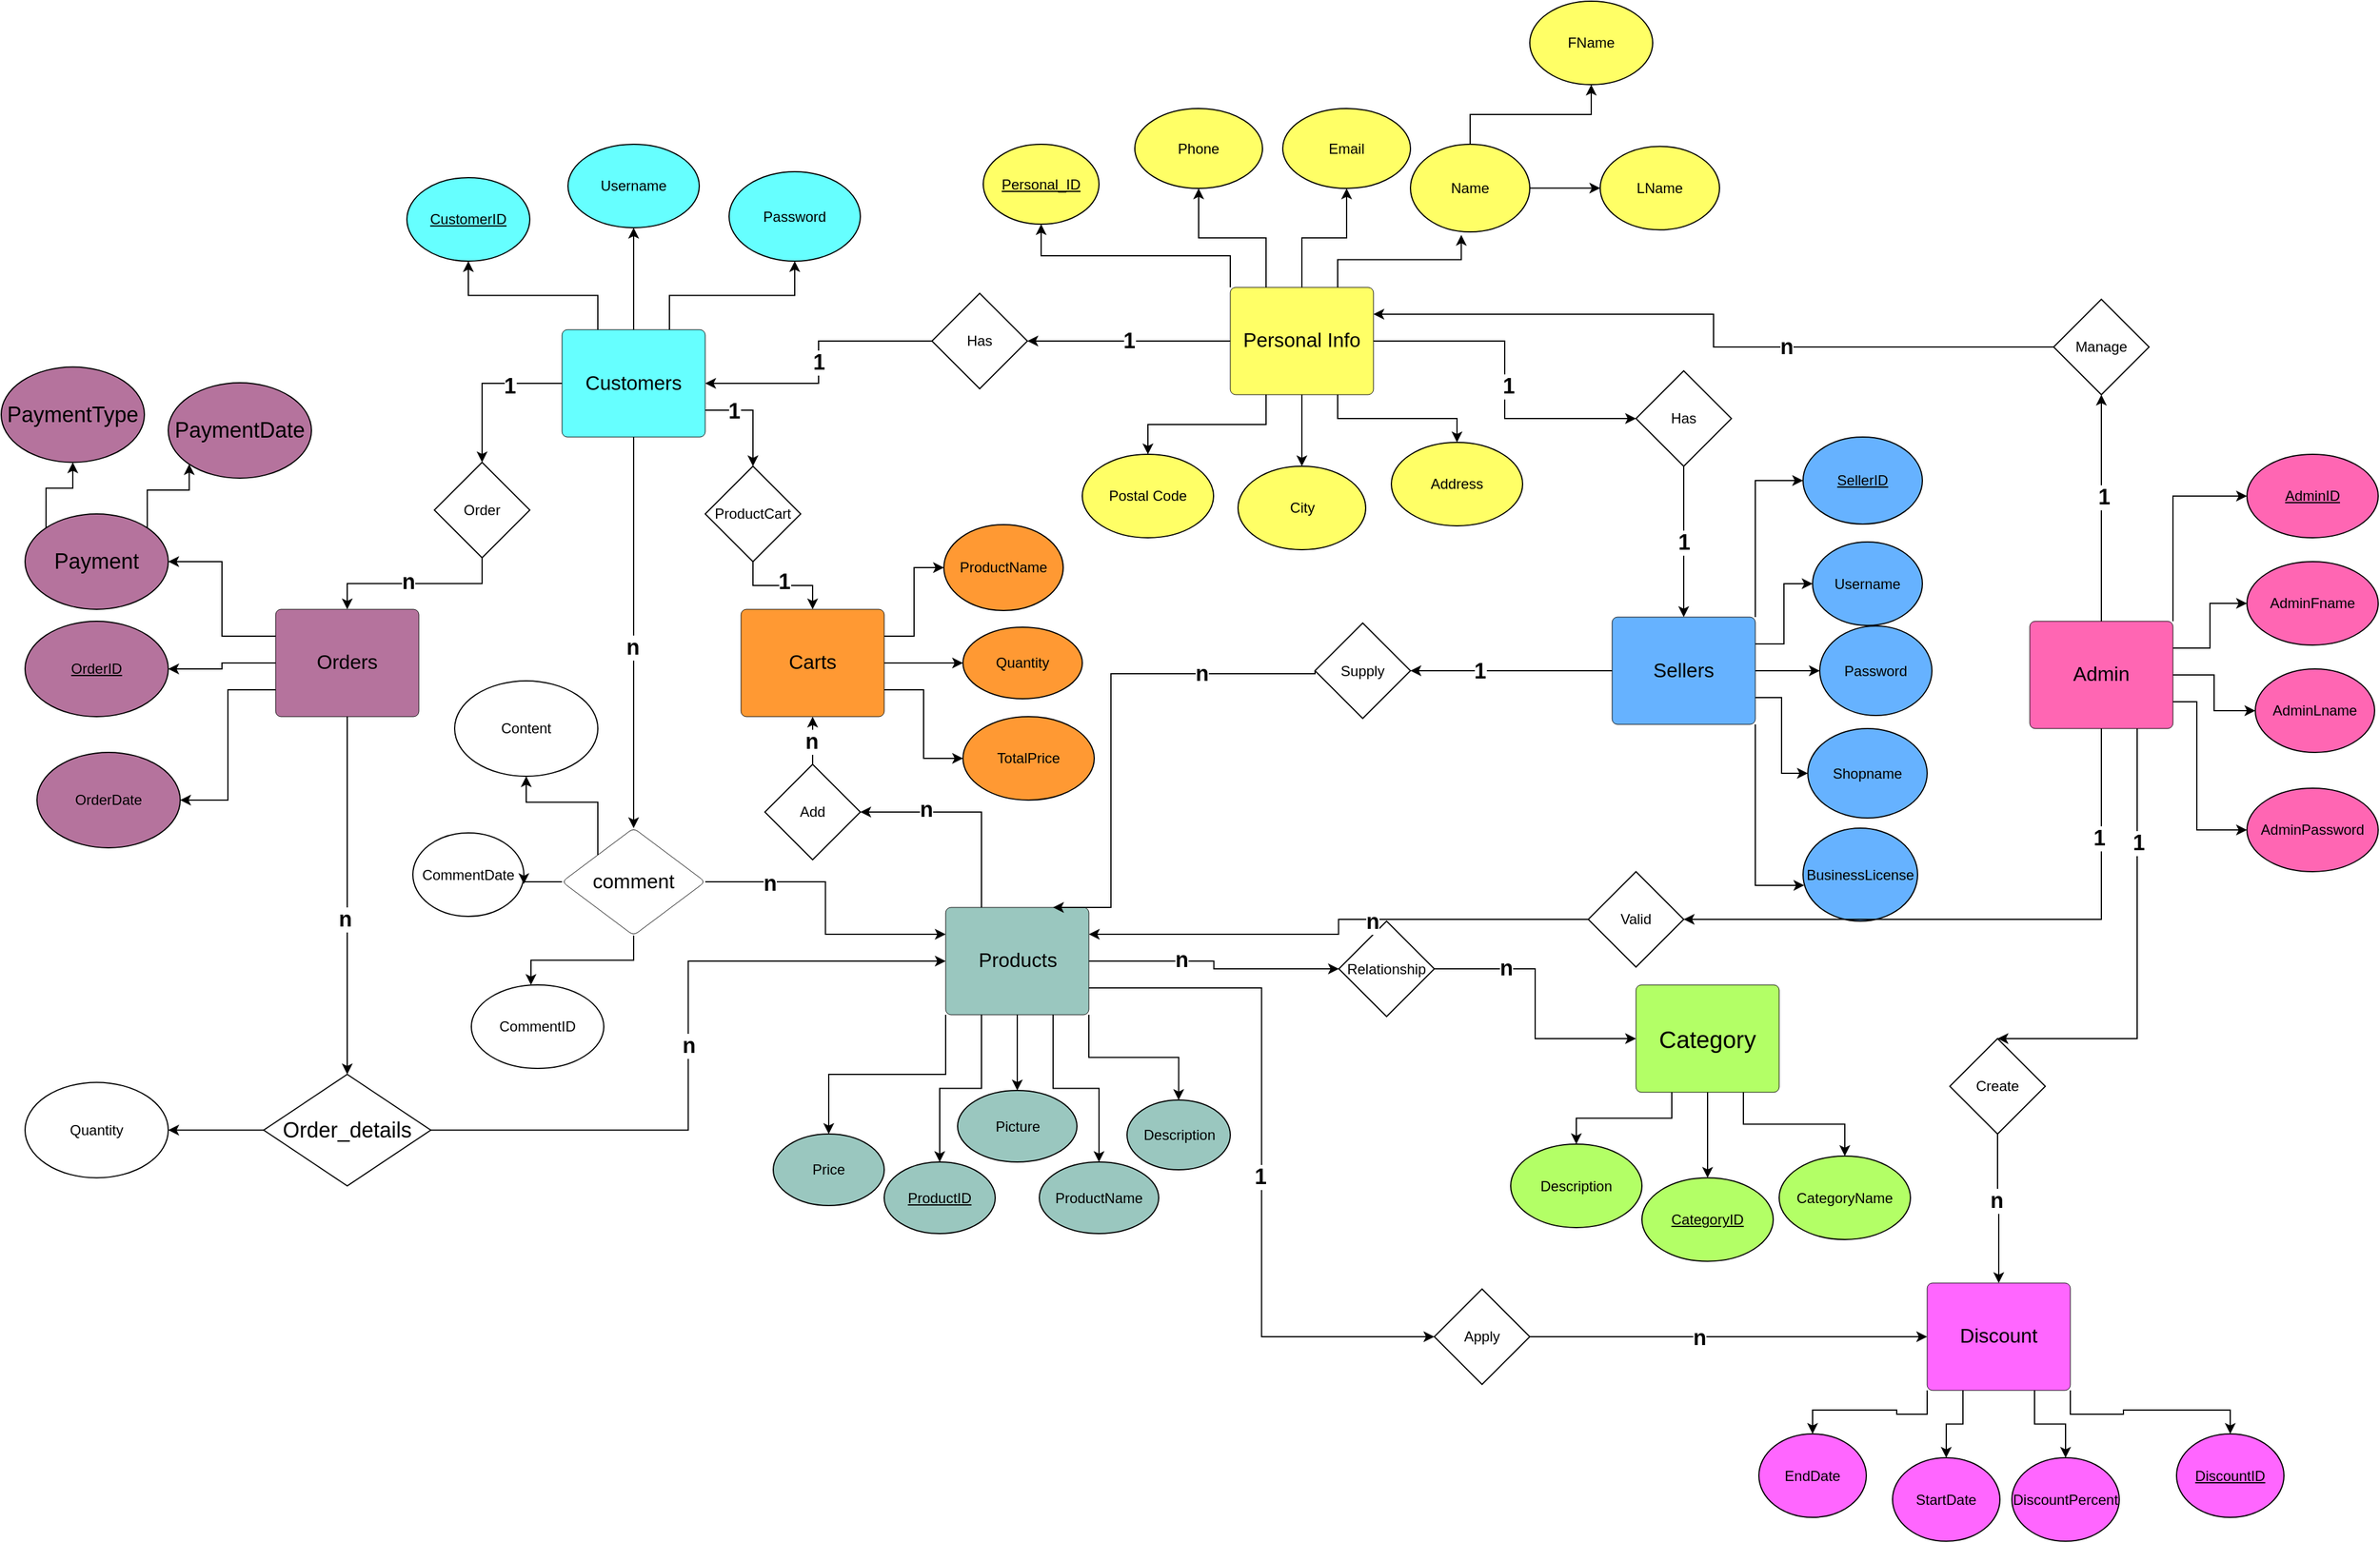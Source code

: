 <mxfile version="24.6.1" type="github">
  <diagram id="R2lEEEUBdFMjLlhIrx00" name="Page-1">
    <mxGraphModel dx="2167" dy="2057" grid="1" gridSize="10" guides="1" tooltips="1" connect="1" arrows="1" fold="1" page="1" pageScale="1" pageWidth="850" pageHeight="1100" math="0" shadow="0" extFonts="Permanent Marker^https://fonts.googleapis.com/css?family=Permanent+Marker">
      <root>
        <mxCell id="0" />
        <mxCell id="1" parent="0" />
        <mxCell id="koypFPOMvJZ9m-VjRx7N-19" style="edgeStyle=orthogonalEdgeStyle;rounded=0;orthogonalLoop=1;jettySize=auto;html=1;exitX=0.5;exitY=1;exitDx=0;exitDy=0;" parent="1" source="koypFPOMvJZ9m-VjRx7N-7" target="koypFPOMvJZ9m-VjRx7N-16" edge="1">
          <mxGeometry relative="1" as="geometry" />
        </mxCell>
        <mxCell id="koypFPOMvJZ9m-VjRx7N-20" style="edgeStyle=orthogonalEdgeStyle;rounded=0;orthogonalLoop=1;jettySize=auto;html=1;exitX=0.25;exitY=1;exitDx=0;exitDy=0;entryX=0.5;entryY=0;entryDx=0;entryDy=0;" parent="1" source="koypFPOMvJZ9m-VjRx7N-7" target="koypFPOMvJZ9m-VjRx7N-13" edge="1">
          <mxGeometry relative="1" as="geometry" />
        </mxCell>
        <mxCell id="koypFPOMvJZ9m-VjRx7N-21" style="edgeStyle=orthogonalEdgeStyle;rounded=0;orthogonalLoop=1;jettySize=auto;html=1;exitX=0.75;exitY=1;exitDx=0;exitDy=0;entryX=0.5;entryY=0;entryDx=0;entryDy=0;" parent="1" source="koypFPOMvJZ9m-VjRx7N-7" target="koypFPOMvJZ9m-VjRx7N-14" edge="1">
          <mxGeometry relative="1" as="geometry" />
        </mxCell>
        <mxCell id="koypFPOMvJZ9m-VjRx7N-22" style="edgeStyle=orthogonalEdgeStyle;rounded=0;orthogonalLoop=1;jettySize=auto;html=1;exitX=0;exitY=1;exitDx=0;exitDy=0;" parent="1" source="koypFPOMvJZ9m-VjRx7N-7" target="koypFPOMvJZ9m-VjRx7N-15" edge="1">
          <mxGeometry relative="1" as="geometry" />
        </mxCell>
        <mxCell id="koypFPOMvJZ9m-VjRx7N-23" style="edgeStyle=orthogonalEdgeStyle;rounded=0;orthogonalLoop=1;jettySize=auto;html=1;exitX=1;exitY=1;exitDx=0;exitDy=0;entryX=0.5;entryY=0;entryDx=0;entryDy=0;" parent="1" source="koypFPOMvJZ9m-VjRx7N-7" target="koypFPOMvJZ9m-VjRx7N-17" edge="1">
          <mxGeometry relative="1" as="geometry" />
        </mxCell>
        <mxCell id="eiq_rCYpfIqcew0OIlAt-13" style="edgeStyle=orthogonalEdgeStyle;rounded=0;orthogonalLoop=1;jettySize=auto;html=1;exitX=1;exitY=0.5;exitDx=0;exitDy=0;entryX=0;entryY=0.5;entryDx=0;entryDy=0;" edge="1" parent="1" source="koypFPOMvJZ9m-VjRx7N-7" target="opmeOD8zLZbFtyZewvzy-45">
          <mxGeometry relative="1" as="geometry" />
        </mxCell>
        <mxCell id="eiq_rCYpfIqcew0OIlAt-14" value="&lt;font style=&quot;font-size: 18px;&quot;&gt;&lt;b&gt;n&lt;/b&gt;&lt;/font&gt;" style="edgeLabel;html=1;align=center;verticalAlign=middle;resizable=0;points=[];" vertex="1" connectable="0" parent="eiq_rCYpfIqcew0OIlAt-13">
          <mxGeometry x="-0.286" y="1" relative="1" as="geometry">
            <mxPoint as="offset" />
          </mxGeometry>
        </mxCell>
        <mxCell id="eiq_rCYpfIqcew0OIlAt-15" style="edgeStyle=orthogonalEdgeStyle;rounded=0;orthogonalLoop=1;jettySize=auto;html=1;exitX=1;exitY=0.75;exitDx=0;exitDy=0;entryX=0;entryY=0.5;entryDx=0;entryDy=0;" edge="1" parent="1" source="koypFPOMvJZ9m-VjRx7N-7" target="eiq_rCYpfIqcew0OIlAt-11">
          <mxGeometry relative="1" as="geometry" />
        </mxCell>
        <mxCell id="eiq_rCYpfIqcew0OIlAt-18" value="&lt;font style=&quot;font-size: 18px;&quot;&gt;&lt;b&gt;1&lt;/b&gt;&lt;/font&gt;" style="edgeLabel;html=1;align=center;verticalAlign=middle;resizable=0;points=[];" vertex="1" connectable="0" parent="eiq_rCYpfIqcew0OIlAt-15">
          <mxGeometry x="0.041" y="-2" relative="1" as="geometry">
            <mxPoint as="offset" />
          </mxGeometry>
        </mxCell>
        <mxCell id="koypFPOMvJZ9m-VjRx7N-7" value="Products" style="html=1;overflow=block;blockSpacing=1;whiteSpace=wrap;fontSize=16.7;spacing=9;rounded=1;absoluteArcSize=1;arcSize=9;strokeWidth=NaN;lucidId=O1WxCh8SRQc-;fillColor=#9AC7BF;" parent="1" vertex="1">
          <mxGeometry x="-58.5" y="430" width="120" height="90" as="geometry" />
        </mxCell>
        <mxCell id="koypFPOMvJZ9m-VjRx7N-13" value="&lt;u&gt;ProductID&lt;/u&gt;" style="ellipse;whiteSpace=wrap;html=1;fillColor=#9AC7BF;" parent="1" vertex="1">
          <mxGeometry x="-110" y="643.5" width="93" height="60" as="geometry" />
        </mxCell>
        <mxCell id="koypFPOMvJZ9m-VjRx7N-14" value="ProductName" style="ellipse;whiteSpace=wrap;html=1;fillColor=#9AC7BF;" parent="1" vertex="1">
          <mxGeometry x="20" y="643.5" width="100" height="60" as="geometry" />
        </mxCell>
        <mxCell id="koypFPOMvJZ9m-VjRx7N-15" value="Price" style="ellipse;whiteSpace=wrap;html=1;fillColor=#9AC7BF;" parent="1" vertex="1">
          <mxGeometry x="-203" y="620" width="93" height="60" as="geometry" />
        </mxCell>
        <mxCell id="koypFPOMvJZ9m-VjRx7N-16" value="Picture" style="ellipse;whiteSpace=wrap;html=1;fillColor=#9AC7BF;" parent="1" vertex="1">
          <mxGeometry x="-48.5" y="583.5" width="100" height="60" as="geometry" />
        </mxCell>
        <mxCell id="koypFPOMvJZ9m-VjRx7N-17" value="Description" style="ellipse;whiteSpace=wrap;html=1;fillColor=#9AC7BF;" parent="1" vertex="1">
          <mxGeometry x="93.5" y="591.5" width="86.5" height="58.5" as="geometry" />
        </mxCell>
        <mxCell id="koypFPOMvJZ9m-VjRx7N-49" style="edgeStyle=orthogonalEdgeStyle;rounded=0;orthogonalLoop=1;jettySize=auto;html=1;exitX=0;exitY=0;exitDx=0;exitDy=0;entryX=0.5;entryY=1;entryDx=0;entryDy=0;" parent="1" source="koypFPOMvJZ9m-VjRx7N-34" target="koypFPOMvJZ9m-VjRx7N-38" edge="1">
          <mxGeometry relative="1" as="geometry" />
        </mxCell>
        <mxCell id="koypFPOMvJZ9m-VjRx7N-50" style="edgeStyle=orthogonalEdgeStyle;rounded=0;orthogonalLoop=1;jettySize=auto;html=1;exitX=0.25;exitY=0;exitDx=0;exitDy=0;entryX=0.5;entryY=1;entryDx=0;entryDy=0;" parent="1" source="koypFPOMvJZ9m-VjRx7N-34" target="koypFPOMvJZ9m-VjRx7N-39" edge="1">
          <mxGeometry relative="1" as="geometry" />
        </mxCell>
        <mxCell id="koypFPOMvJZ9m-VjRx7N-53" style="edgeStyle=orthogonalEdgeStyle;rounded=0;orthogonalLoop=1;jettySize=auto;html=1;exitX=0.25;exitY=1;exitDx=0;exitDy=0;entryX=0.5;entryY=0;entryDx=0;entryDy=0;" parent="1" source="koypFPOMvJZ9m-VjRx7N-34" target="koypFPOMvJZ9m-VjRx7N-42" edge="1">
          <mxGeometry relative="1" as="geometry" />
        </mxCell>
        <mxCell id="koypFPOMvJZ9m-VjRx7N-54" style="edgeStyle=orthogonalEdgeStyle;rounded=0;orthogonalLoop=1;jettySize=auto;html=1;exitX=0.75;exitY=1;exitDx=0;exitDy=0;" parent="1" source="koypFPOMvJZ9m-VjRx7N-34" target="koypFPOMvJZ9m-VjRx7N-41" edge="1">
          <mxGeometry relative="1" as="geometry" />
        </mxCell>
        <mxCell id="koypFPOMvJZ9m-VjRx7N-55" style="edgeStyle=orthogonalEdgeStyle;rounded=0;orthogonalLoop=1;jettySize=auto;html=1;exitX=0.5;exitY=1;exitDx=0;exitDy=0;entryX=0.5;entryY=0;entryDx=0;entryDy=0;" parent="1" source="koypFPOMvJZ9m-VjRx7N-34" target="koypFPOMvJZ9m-VjRx7N-43" edge="1">
          <mxGeometry relative="1" as="geometry" />
        </mxCell>
        <mxCell id="opmeOD8zLZbFtyZewvzy-2" style="edgeStyle=orthogonalEdgeStyle;rounded=0;orthogonalLoop=1;jettySize=auto;html=1;exitX=1;exitY=0.5;exitDx=0;exitDy=0;" parent="1" source="koypFPOMvJZ9m-VjRx7N-34" target="opmeOD8zLZbFtyZewvzy-1" edge="1">
          <mxGeometry relative="1" as="geometry" />
        </mxCell>
        <mxCell id="opmeOD8zLZbFtyZewvzy-5" value="1" style="edgeLabel;html=1;align=center;verticalAlign=middle;resizable=0;points=[];" parent="opmeOD8zLZbFtyZewvzy-2" vertex="1" connectable="0">
          <mxGeometry x="0.033" y="1" relative="1" as="geometry">
            <mxPoint as="offset" />
          </mxGeometry>
        </mxCell>
        <mxCell id="rjHiSlkUi8NLxCztOsMR-1" value="&lt;font style=&quot;font-size: 18px;&quot;&gt;&lt;b&gt;1&lt;/b&gt;&lt;/font&gt;" style="edgeLabel;html=1;align=center;verticalAlign=middle;resizable=0;points=[];" parent="opmeOD8zLZbFtyZewvzy-2" vertex="1" connectable="0">
          <mxGeometry x="0.039" y="3" relative="1" as="geometry">
            <mxPoint as="offset" />
          </mxGeometry>
        </mxCell>
        <mxCell id="opmeOD8zLZbFtyZewvzy-9" value="" style="edgeStyle=orthogonalEdgeStyle;rounded=0;orthogonalLoop=1;jettySize=auto;html=1;" parent="1" source="koypFPOMvJZ9m-VjRx7N-34" target="koypFPOMvJZ9m-VjRx7N-40" edge="1">
          <mxGeometry relative="1" as="geometry" />
        </mxCell>
        <mxCell id="koypFPOMvJZ9m-VjRx7N-34" value="Personal Info" style="html=1;overflow=block;blockSpacing=1;whiteSpace=wrap;fontSize=16.7;spacing=9;rounded=1;absoluteArcSize=1;arcSize=9;strokeWidth=NaN;lucidId=O1Wxrj9NdLNg;fillColor=#FFFF66;" parent="1" vertex="1">
          <mxGeometry x="180" y="-90" width="120" height="90" as="geometry" />
        </mxCell>
        <mxCell id="koypFPOMvJZ9m-VjRx7N-38" value="&lt;u&gt;Personal_ID&lt;/u&gt;" style="ellipse;whiteSpace=wrap;html=1;fillColor=#FFFF66;" parent="1" vertex="1">
          <mxGeometry x="-27" y="-210" width="97" height="67" as="geometry" />
        </mxCell>
        <mxCell id="koypFPOMvJZ9m-VjRx7N-39" value="Phone" style="ellipse;whiteSpace=wrap;html=1;fillColor=#FFFF66;" parent="1" vertex="1">
          <mxGeometry x="100" y="-240" width="107" height="67" as="geometry" />
        </mxCell>
        <mxCell id="koypFPOMvJZ9m-VjRx7N-40" value="Email" style="ellipse;whiteSpace=wrap;html=1;fillColor=#FFFF66;" parent="1" vertex="1">
          <mxGeometry x="224" y="-240" width="107" height="67" as="geometry" />
        </mxCell>
        <mxCell id="koypFPOMvJZ9m-VjRx7N-41" value="Address" style="ellipse;whiteSpace=wrap;html=1;fillColor=#FFFF66;" parent="1" vertex="1">
          <mxGeometry x="315" y="40" width="110" height="70" as="geometry" />
        </mxCell>
        <mxCell id="koypFPOMvJZ9m-VjRx7N-42" value="Postal Code" style="ellipse;whiteSpace=wrap;html=1;fillColor=#FFFF66;" parent="1" vertex="1">
          <mxGeometry x="56" y="50" width="110" height="70" as="geometry" />
        </mxCell>
        <mxCell id="koypFPOMvJZ9m-VjRx7N-43" value="City" style="ellipse;whiteSpace=wrap;html=1;fillColor=#FFFF66;" parent="1" vertex="1">
          <mxGeometry x="186.5" y="60" width="107" height="70" as="geometry" />
        </mxCell>
        <mxCell id="koypFPOMvJZ9m-VjRx7N-47" style="edgeStyle=orthogonalEdgeStyle;rounded=0;orthogonalLoop=1;jettySize=auto;html=1;exitX=0.5;exitY=0;exitDx=0;exitDy=0;entryX=0.5;entryY=1;entryDx=0;entryDy=0;" parent="1" source="koypFPOMvJZ9m-VjRx7N-44" target="koypFPOMvJZ9m-VjRx7N-46" edge="1">
          <mxGeometry relative="1" as="geometry" />
        </mxCell>
        <mxCell id="oFCh7oF6AgB1M2i4GYe6-4" style="edgeStyle=orthogonalEdgeStyle;rounded=0;orthogonalLoop=1;jettySize=auto;html=1;exitX=1;exitY=0.5;exitDx=0;exitDy=0;entryX=0;entryY=0.5;entryDx=0;entryDy=0;" parent="1" source="koypFPOMvJZ9m-VjRx7N-44" target="koypFPOMvJZ9m-VjRx7N-45" edge="1">
          <mxGeometry relative="1" as="geometry" />
        </mxCell>
        <mxCell id="koypFPOMvJZ9m-VjRx7N-44" value="Name" style="ellipse;whiteSpace=wrap;html=1;fillColor=#FFFF66;" parent="1" vertex="1">
          <mxGeometry x="331" y="-210" width="100" height="73.5" as="geometry" />
        </mxCell>
        <mxCell id="koypFPOMvJZ9m-VjRx7N-45" value="LName" style="ellipse;whiteSpace=wrap;html=1;fillColor=#FFFF66;" parent="1" vertex="1">
          <mxGeometry x="490" y="-208.25" width="100" height="70" as="geometry" />
        </mxCell>
        <mxCell id="koypFPOMvJZ9m-VjRx7N-46" value="FName" style="ellipse;whiteSpace=wrap;html=1;fillColor=#FFFF66;" parent="1" vertex="1">
          <mxGeometry x="431" y="-330" width="103" height="70" as="geometry" />
        </mxCell>
        <mxCell id="koypFPOMvJZ9m-VjRx7N-174" style="edgeStyle=orthogonalEdgeStyle;rounded=0;orthogonalLoop=1;jettySize=auto;html=1;exitX=0.5;exitY=0;exitDx=0;exitDy=0;entryX=0.5;entryY=1;entryDx=0;entryDy=0;" parent="1" source="koypFPOMvJZ9m-VjRx7N-59" target="koypFPOMvJZ9m-VjRx7N-61" edge="1">
          <mxGeometry relative="1" as="geometry" />
        </mxCell>
        <mxCell id="koypFPOMvJZ9m-VjRx7N-175" style="edgeStyle=orthogonalEdgeStyle;rounded=0;orthogonalLoop=1;jettySize=auto;html=1;exitX=0.25;exitY=0;exitDx=0;exitDy=0;entryX=0.5;entryY=1;entryDx=0;entryDy=0;" parent="1" source="koypFPOMvJZ9m-VjRx7N-59" target="koypFPOMvJZ9m-VjRx7N-60" edge="1">
          <mxGeometry relative="1" as="geometry" />
        </mxCell>
        <mxCell id="koypFPOMvJZ9m-VjRx7N-176" style="edgeStyle=orthogonalEdgeStyle;rounded=0;orthogonalLoop=1;jettySize=auto;html=1;exitX=0.75;exitY=0;exitDx=0;exitDy=0;entryX=0.5;entryY=1;entryDx=0;entryDy=0;" parent="1" source="koypFPOMvJZ9m-VjRx7N-59" target="koypFPOMvJZ9m-VjRx7N-62" edge="1">
          <mxGeometry relative="1" as="geometry" />
        </mxCell>
        <mxCell id="opmeOD8zLZbFtyZewvzy-7" value="&lt;font style=&quot;font-size: 18px;&quot;&gt;&lt;b&gt;1&lt;/b&gt;&lt;/font&gt;" style="edgeStyle=orthogonalEdgeStyle;rounded=0;orthogonalLoop=1;jettySize=auto;html=1;exitX=0;exitY=0.5;exitDx=0;exitDy=0;entryX=1;entryY=0.5;entryDx=0;entryDy=0;" parent="1" source="opmeOD8zLZbFtyZewvzy-6" target="koypFPOMvJZ9m-VjRx7N-59" edge="1">
          <mxGeometry relative="1" as="geometry" />
        </mxCell>
        <mxCell id="opmeOD8zLZbFtyZewvzy-23" style="edgeStyle=orthogonalEdgeStyle;rounded=0;orthogonalLoop=1;jettySize=auto;html=1;exitX=0.5;exitY=1;exitDx=0;exitDy=0;" parent="1" source="koypFPOMvJZ9m-VjRx7N-59" target="opmeOD8zLZbFtyZewvzy-17" edge="1">
          <mxGeometry relative="1" as="geometry" />
        </mxCell>
        <mxCell id="rjHiSlkUi8NLxCztOsMR-16" value="&lt;font style=&quot;font-size: 18px;&quot;&gt;&lt;b&gt;n&lt;/b&gt;&lt;/font&gt;" style="edgeLabel;html=1;align=center;verticalAlign=middle;resizable=0;points=[];" parent="opmeOD8zLZbFtyZewvzy-23" vertex="1" connectable="0">
          <mxGeometry x="0.07" y="-1" relative="1" as="geometry">
            <mxPoint y="1" as="offset" />
          </mxGeometry>
        </mxCell>
        <mxCell id="opmeOD8zLZbFtyZewvzy-26" style="edgeStyle=orthogonalEdgeStyle;rounded=0;orthogonalLoop=1;jettySize=auto;html=1;exitX=0;exitY=0.5;exitDx=0;exitDy=0;entryX=0.5;entryY=0;entryDx=0;entryDy=0;" parent="1" source="koypFPOMvJZ9m-VjRx7N-59" target="opmeOD8zLZbFtyZewvzy-13" edge="1">
          <mxGeometry relative="1" as="geometry" />
        </mxCell>
        <mxCell id="rjHiSlkUi8NLxCztOsMR-4" value="&lt;font style=&quot;font-size: 18px;&quot;&gt;&lt;b&gt;1&lt;/b&gt;&lt;/font&gt;" style="edgeLabel;html=1;align=center;verticalAlign=middle;resizable=0;points=[];" parent="opmeOD8zLZbFtyZewvzy-26" vertex="1" connectable="0">
          <mxGeometry x="-0.34" y="2" relative="1" as="geometry">
            <mxPoint as="offset" />
          </mxGeometry>
        </mxCell>
        <mxCell id="opmeOD8zLZbFtyZewvzy-28" style="edgeStyle=orthogonalEdgeStyle;rounded=0;orthogonalLoop=1;jettySize=auto;html=1;exitX=1;exitY=0.75;exitDx=0;exitDy=0;entryX=0.5;entryY=0;entryDx=0;entryDy=0;" parent="1" source="koypFPOMvJZ9m-VjRx7N-59" target="opmeOD8zLZbFtyZewvzy-14" edge="1">
          <mxGeometry relative="1" as="geometry" />
        </mxCell>
        <mxCell id="rjHiSlkUi8NLxCztOsMR-18" value="&lt;font style=&quot;font-size: 18px;&quot;&gt;&lt;b&gt;1&lt;/b&gt;&lt;/font&gt;" style="edgeLabel;html=1;align=center;verticalAlign=middle;resizable=0;points=[];" parent="opmeOD8zLZbFtyZewvzy-28" vertex="1" connectable="0">
          <mxGeometry x="-0.448" y="-1" relative="1" as="geometry">
            <mxPoint as="offset" />
          </mxGeometry>
        </mxCell>
        <mxCell id="koypFPOMvJZ9m-VjRx7N-59" value="Customers" style="html=1;overflow=block;blockSpacing=1;whiteSpace=wrap;fontSize=16.7;spacing=9;rounded=1;absoluteArcSize=1;arcSize=9;strokeWidth=NaN;lucidId=O1Wx00iIs8_n;fillColor=#66FFFF;" parent="1" vertex="1">
          <mxGeometry x="-380" y="-54.5" width="120" height="90" as="geometry" />
        </mxCell>
        <mxCell id="koypFPOMvJZ9m-VjRx7N-60" value="&lt;u&gt;CustomerID&lt;/u&gt;" style="ellipse;whiteSpace=wrap;html=1;fillColor=#66FFFF;" parent="1" vertex="1">
          <mxGeometry x="-510" y="-182" width="103" height="70" as="geometry" />
        </mxCell>
        <mxCell id="koypFPOMvJZ9m-VjRx7N-61" value="Username" style="ellipse;whiteSpace=wrap;html=1;fillColor=#66FFFF;" parent="1" vertex="1">
          <mxGeometry x="-375" y="-210" width="110" height="70" as="geometry" />
        </mxCell>
        <mxCell id="koypFPOMvJZ9m-VjRx7N-62" value="Password" style="ellipse;whiteSpace=wrap;html=1;fillColor=#66FFFF;" parent="1" vertex="1">
          <mxGeometry x="-240" y="-187" width="110" height="75" as="geometry" />
        </mxCell>
        <mxCell id="koypFPOMvJZ9m-VjRx7N-66" style="edgeStyle=orthogonalEdgeStyle;rounded=0;orthogonalLoop=1;jettySize=auto;html=1;exitX=0;exitY=0.5;exitDx=0;exitDy=0;entryX=1;entryY=0.5;entryDx=0;entryDy=0;fillColor=#B5739D;" parent="1" source="koypFPOMvJZ9m-VjRx7N-69" target="koypFPOMvJZ9m-VjRx7N-74" edge="1">
          <mxGeometry relative="1" as="geometry" />
        </mxCell>
        <mxCell id="koypFPOMvJZ9m-VjRx7N-67" style="edgeStyle=orthogonalEdgeStyle;rounded=0;orthogonalLoop=1;jettySize=auto;html=1;exitX=0;exitY=0.25;exitDx=0;exitDy=0;entryX=1;entryY=0.5;entryDx=0;entryDy=0;" parent="1" source="koypFPOMvJZ9m-VjRx7N-69" target="koypFPOMvJZ9m-VjRx7N-77" edge="1">
          <mxGeometry relative="1" as="geometry" />
        </mxCell>
        <mxCell id="koypFPOMvJZ9m-VjRx7N-68" style="edgeStyle=orthogonalEdgeStyle;rounded=0;orthogonalLoop=1;jettySize=auto;html=1;exitX=0;exitY=0.75;exitDx=0;exitDy=0;entryX=1;entryY=0.5;entryDx=0;entryDy=0;" parent="1" source="koypFPOMvJZ9m-VjRx7N-69" target="koypFPOMvJZ9m-VjRx7N-75" edge="1">
          <mxGeometry relative="1" as="geometry" />
        </mxCell>
        <mxCell id="eiq_rCYpfIqcew0OIlAt-6" style="edgeStyle=orthogonalEdgeStyle;rounded=0;orthogonalLoop=1;jettySize=auto;html=1;exitX=0.5;exitY=1;exitDx=0;exitDy=0;" edge="1" parent="1" source="koypFPOMvJZ9m-VjRx7N-69" target="eiq_rCYpfIqcew0OIlAt-1">
          <mxGeometry relative="1" as="geometry" />
        </mxCell>
        <mxCell id="eiq_rCYpfIqcew0OIlAt-8" value="&lt;font style=&quot;font-size: 18px;&quot;&gt;&lt;b style=&quot;&quot;&gt;n&lt;/b&gt;&lt;/font&gt;" style="edgeLabel;html=1;align=center;verticalAlign=middle;resizable=0;points=[];" vertex="1" connectable="0" parent="eiq_rCYpfIqcew0OIlAt-6">
          <mxGeometry x="0.134" y="-2" relative="1" as="geometry">
            <mxPoint as="offset" />
          </mxGeometry>
        </mxCell>
        <mxCell id="koypFPOMvJZ9m-VjRx7N-69" value="Orders" style="html=1;overflow=block;blockSpacing=1;whiteSpace=wrap;fontSize=16.7;spacing=9;rounded=1;absoluteArcSize=1;arcSize=9;strokeWidth=NaN;lucidId=O1WxsksWZlcZ;fillColor=#B5739D;" parent="1" vertex="1">
          <mxGeometry x="-620" y="180" width="120" height="90" as="geometry" />
        </mxCell>
        <mxCell id="koypFPOMvJZ9m-VjRx7N-74" value="&lt;u&gt;OrderID&lt;/u&gt;" style="ellipse;whiteSpace=wrap;html=1;fillColor=#B5739D;" parent="1" vertex="1">
          <mxGeometry x="-830" y="190" width="120" height="80" as="geometry" />
        </mxCell>
        <mxCell id="koypFPOMvJZ9m-VjRx7N-75" value="OrderDate" style="ellipse;whiteSpace=wrap;html=1;fillColor=#B5739D;" parent="1" vertex="1">
          <mxGeometry x="-820" y="300" width="120" height="80" as="geometry" />
        </mxCell>
        <mxCell id="koypFPOMvJZ9m-VjRx7N-124" style="edgeStyle=orthogonalEdgeStyle;rounded=0;orthogonalLoop=1;jettySize=auto;html=1;exitX=0;exitY=0;exitDx=0;exitDy=0;entryX=0.5;entryY=1;entryDx=0;entryDy=0;" parent="1" source="koypFPOMvJZ9m-VjRx7N-77" target="koypFPOMvJZ9m-VjRx7N-78" edge="1">
          <mxGeometry relative="1" as="geometry" />
        </mxCell>
        <mxCell id="oFCh7oF6AgB1M2i4GYe6-6" style="edgeStyle=orthogonalEdgeStyle;rounded=0;orthogonalLoop=1;jettySize=auto;html=1;exitX=1;exitY=0;exitDx=0;exitDy=0;entryX=0;entryY=1;entryDx=0;entryDy=0;" parent="1" source="koypFPOMvJZ9m-VjRx7N-77" target="koypFPOMvJZ9m-VjRx7N-79" edge="1">
          <mxGeometry relative="1" as="geometry" />
        </mxCell>
        <mxCell id="koypFPOMvJZ9m-VjRx7N-77" value="&lt;font style=&quot;font-size: 18px;&quot;&gt;Payment&lt;/font&gt;" style="ellipse;whiteSpace=wrap;html=1;fillColor=#B5739D;" parent="1" vertex="1">
          <mxGeometry x="-830" y="100" width="120" height="80" as="geometry" />
        </mxCell>
        <mxCell id="koypFPOMvJZ9m-VjRx7N-78" value="&lt;font style=&quot;font-size: 18px;&quot;&gt;PaymentType&lt;/font&gt;" style="ellipse;whiteSpace=wrap;html=1;fillColor=#B5739D;" parent="1" vertex="1">
          <mxGeometry x="-850" y="-23.25" width="120" height="80" as="geometry" />
        </mxCell>
        <mxCell id="koypFPOMvJZ9m-VjRx7N-79" value="&lt;font style=&quot;font-size: 18px;&quot;&gt;PaymentDate&lt;/font&gt;" style="ellipse;whiteSpace=wrap;html=1;fillColor=#B5739D;" parent="1" vertex="1">
          <mxGeometry x="-710" y="-10" width="120" height="80" as="geometry" />
        </mxCell>
        <mxCell id="koypFPOMvJZ9m-VjRx7N-83" style="edgeStyle=orthogonalEdgeStyle;rounded=0;orthogonalLoop=1;jettySize=auto;html=1;exitX=1;exitY=0.25;exitDx=0;exitDy=0;entryX=0;entryY=0.5;entryDx=0;entryDy=0;fillColor=#FF9933;" parent="1" source="koypFPOMvJZ9m-VjRx7N-86" target="koypFPOMvJZ9m-VjRx7N-88" edge="1">
          <mxGeometry relative="1" as="geometry" />
        </mxCell>
        <mxCell id="koypFPOMvJZ9m-VjRx7N-84" style="edgeStyle=orthogonalEdgeStyle;rounded=0;orthogonalLoop=1;jettySize=auto;html=1;exitX=1;exitY=0.5;exitDx=0;exitDy=0;entryX=0;entryY=0.5;entryDx=0;entryDy=0;fillColor=#FF9933;" parent="1" source="koypFPOMvJZ9m-VjRx7N-86" target="koypFPOMvJZ9m-VjRx7N-89" edge="1">
          <mxGeometry relative="1" as="geometry" />
        </mxCell>
        <mxCell id="koypFPOMvJZ9m-VjRx7N-85" style="edgeStyle=orthogonalEdgeStyle;rounded=0;orthogonalLoop=1;jettySize=auto;html=1;exitX=1;exitY=0.75;exitDx=0;exitDy=0;entryX=0;entryY=0.5;entryDx=0;entryDy=0;fillColor=#FF9933;" parent="1" source="koypFPOMvJZ9m-VjRx7N-86" target="koypFPOMvJZ9m-VjRx7N-90" edge="1">
          <mxGeometry relative="1" as="geometry" />
        </mxCell>
        <mxCell id="opmeOD8zLZbFtyZewvzy-44" style="edgeStyle=orthogonalEdgeStyle;rounded=0;orthogonalLoop=1;jettySize=auto;html=1;exitX=0.5;exitY=0;exitDx=0;exitDy=0;entryX=0.5;entryY=1;entryDx=0;entryDy=0;" parent="1" source="opmeOD8zLZbFtyZewvzy-40" target="koypFPOMvJZ9m-VjRx7N-86" edge="1">
          <mxGeometry relative="1" as="geometry" />
        </mxCell>
        <mxCell id="rjHiSlkUi8NLxCztOsMR-22" value="&lt;font style=&quot;font-size: 18px;&quot;&gt;&lt;b&gt;n&lt;/b&gt;&lt;/font&gt;" style="edgeLabel;html=1;align=center;verticalAlign=middle;resizable=0;points=[];" parent="opmeOD8zLZbFtyZewvzy-44" vertex="1" connectable="0">
          <mxGeometry x="-0.05" y="1" relative="1" as="geometry">
            <mxPoint as="offset" />
          </mxGeometry>
        </mxCell>
        <mxCell id="koypFPOMvJZ9m-VjRx7N-86" value="Carts" style="html=1;overflow=block;blockSpacing=1;whiteSpace=wrap;fontSize=16.7;spacing=9;rounded=1;absoluteArcSize=1;arcSize=9;strokeWidth=NaN;lucidId=O1WxNh_-pPMl;fillColor=#FF9933;" parent="1" vertex="1">
          <mxGeometry x="-230" y="180" width="120" height="90" as="geometry" />
        </mxCell>
        <mxCell id="koypFPOMvJZ9m-VjRx7N-88" value="ProductName" style="ellipse;whiteSpace=wrap;html=1;fillColor=#FF9933;" parent="1" vertex="1">
          <mxGeometry x="-60" y="109" width="100" height="72" as="geometry" />
        </mxCell>
        <mxCell id="koypFPOMvJZ9m-VjRx7N-89" value="Quantity" style="ellipse;whiteSpace=wrap;html=1;fillColor=#FF9933;" parent="1" vertex="1">
          <mxGeometry x="-44" y="195" width="100" height="60" as="geometry" />
        </mxCell>
        <mxCell id="koypFPOMvJZ9m-VjRx7N-90" value="TotalPrice" style="ellipse;whiteSpace=wrap;html=1;fillColor=#FF9933;" parent="1" vertex="1">
          <mxGeometry x="-44" y="270" width="110" height="70" as="geometry" />
        </mxCell>
        <mxCell id="koypFPOMvJZ9m-VjRx7N-98" value="Quantity" style="ellipse;whiteSpace=wrap;html=1;fillColor=#FFFFFF;" parent="1" vertex="1">
          <mxGeometry x="-830" y="576.75" width="120" height="80" as="geometry" />
        </mxCell>
        <mxCell id="koypFPOMvJZ9m-VjRx7N-128" style="edgeStyle=orthogonalEdgeStyle;rounded=0;orthogonalLoop=1;jettySize=auto;html=1;exitX=1;exitY=0;exitDx=0;exitDy=0;entryX=0;entryY=0.5;entryDx=0;entryDy=0;" parent="1" source="koypFPOMvJZ9m-VjRx7N-111" target="koypFPOMvJZ9m-VjRx7N-112" edge="1">
          <mxGeometry relative="1" as="geometry" />
        </mxCell>
        <mxCell id="koypFPOMvJZ9m-VjRx7N-129" style="edgeStyle=orthogonalEdgeStyle;rounded=0;orthogonalLoop=1;jettySize=auto;html=1;exitX=1;exitY=0.25;exitDx=0;exitDy=0;entryX=0;entryY=0.5;entryDx=0;entryDy=0;" parent="1" source="koypFPOMvJZ9m-VjRx7N-111" target="koypFPOMvJZ9m-VjRx7N-113" edge="1">
          <mxGeometry relative="1" as="geometry" />
        </mxCell>
        <mxCell id="koypFPOMvJZ9m-VjRx7N-130" style="edgeStyle=orthogonalEdgeStyle;rounded=0;orthogonalLoop=1;jettySize=auto;html=1;exitX=1;exitY=0.5;exitDx=0;exitDy=0;entryX=0;entryY=0.5;entryDx=0;entryDy=0;" parent="1" source="koypFPOMvJZ9m-VjRx7N-111" target="koypFPOMvJZ9m-VjRx7N-114" edge="1">
          <mxGeometry relative="1" as="geometry" />
        </mxCell>
        <mxCell id="koypFPOMvJZ9m-VjRx7N-131" style="edgeStyle=orthogonalEdgeStyle;rounded=0;orthogonalLoop=1;jettySize=auto;html=1;exitX=1;exitY=0.75;exitDx=0;exitDy=0;entryX=0;entryY=0.5;entryDx=0;entryDy=0;" parent="1" source="koypFPOMvJZ9m-VjRx7N-111" target="koypFPOMvJZ9m-VjRx7N-115" edge="1">
          <mxGeometry relative="1" as="geometry" />
        </mxCell>
        <mxCell id="opmeOD8zLZbFtyZewvzy-38" style="edgeStyle=orthogonalEdgeStyle;rounded=0;orthogonalLoop=1;jettySize=auto;html=1;exitX=0;exitY=0.5;exitDx=0;exitDy=0;entryX=1;entryY=0.5;entryDx=0;entryDy=0;" parent="1" source="koypFPOMvJZ9m-VjRx7N-111" target="opmeOD8zLZbFtyZewvzy-37" edge="1">
          <mxGeometry relative="1" as="geometry" />
        </mxCell>
        <mxCell id="rjHiSlkUi8NLxCztOsMR-23" value="&lt;font style=&quot;font-size: 18px;&quot;&gt;&lt;b&gt;1&lt;/b&gt;&lt;/font&gt;" style="edgeLabel;html=1;align=center;verticalAlign=middle;resizable=0;points=[];" parent="opmeOD8zLZbFtyZewvzy-38" vertex="1" connectable="0">
          <mxGeometry x="0.314" relative="1" as="geometry">
            <mxPoint as="offset" />
          </mxGeometry>
        </mxCell>
        <mxCell id="koypFPOMvJZ9m-VjRx7N-111" value="Sellers" style="html=1;overflow=block;blockSpacing=1;whiteSpace=wrap;fontSize=16.7;spacing=9;rounded=1;absoluteArcSize=1;arcSize=9;strokeWidth=NaN;lucidId=O1WxEMNs407I;fillColor=#66B2FF;" parent="1" vertex="1">
          <mxGeometry x="500" y="186.5" width="120" height="90" as="geometry" />
        </mxCell>
        <mxCell id="koypFPOMvJZ9m-VjRx7N-112" value="&lt;u&gt;SellerID&lt;/u&gt;" style="ellipse;whiteSpace=wrap;html=1;fillColor=#66B2FF;" parent="1" vertex="1">
          <mxGeometry x="660" y="35.5" width="100" height="73" as="geometry" />
        </mxCell>
        <mxCell id="koypFPOMvJZ9m-VjRx7N-113" value="Username" style="ellipse;whiteSpace=wrap;html=1;fillColor=#66B2FF;" parent="1" vertex="1">
          <mxGeometry x="668" y="123.5" width="92" height="70" as="geometry" />
        </mxCell>
        <mxCell id="koypFPOMvJZ9m-VjRx7N-115" value="Shopname" style="ellipse;whiteSpace=wrap;html=1;fillColor=#66B2FF;" parent="1" vertex="1">
          <mxGeometry x="664" y="280" width="100" height="75" as="geometry" />
        </mxCell>
        <mxCell id="koypFPOMvJZ9m-VjRx7N-116" value="BusinessLicense" style="ellipse;whiteSpace=wrap;html=1;fillColor=#66B2FF;" parent="1" vertex="1">
          <mxGeometry x="660" y="363.5" width="96" height="78" as="geometry" />
        </mxCell>
        <mxCell id="koypFPOMvJZ9m-VjRx7N-114" value="Password" style="ellipse;whiteSpace=wrap;html=1;fillColor=#66B2FF;" parent="1" vertex="1">
          <mxGeometry x="674" y="194" width="94" height="75" as="geometry" />
        </mxCell>
        <mxCell id="koypFPOMvJZ9m-VjRx7N-132" style="edgeStyle=orthogonalEdgeStyle;rounded=0;orthogonalLoop=1;jettySize=auto;html=1;exitX=1;exitY=1;exitDx=0;exitDy=0;entryX=0.011;entryY=0.615;entryDx=0;entryDy=0;entryPerimeter=0;" parent="1" source="koypFPOMvJZ9m-VjRx7N-111" target="koypFPOMvJZ9m-VjRx7N-116" edge="1">
          <mxGeometry relative="1" as="geometry">
            <Array as="points">
              <mxPoint x="620" y="411" />
            </Array>
          </mxGeometry>
        </mxCell>
        <mxCell id="koypFPOMvJZ9m-VjRx7N-142" style="edgeStyle=orthogonalEdgeStyle;rounded=0;orthogonalLoop=1;jettySize=auto;html=1;exitX=0.25;exitY=1;exitDx=0;exitDy=0;entryX=0.5;entryY=0;entryDx=0;entryDy=0;" parent="1" source="koypFPOMvJZ9m-VjRx7N-133" target="koypFPOMvJZ9m-VjRx7N-139" edge="1">
          <mxGeometry relative="1" as="geometry" />
        </mxCell>
        <mxCell id="koypFPOMvJZ9m-VjRx7N-143" style="edgeStyle=orthogonalEdgeStyle;rounded=0;orthogonalLoop=1;jettySize=auto;html=1;exitX=0;exitY=1;exitDx=0;exitDy=0;entryX=0.5;entryY=0;entryDx=0;entryDy=0;" parent="1" source="koypFPOMvJZ9m-VjRx7N-133" target="koypFPOMvJZ9m-VjRx7N-141" edge="1">
          <mxGeometry relative="1" as="geometry" />
        </mxCell>
        <mxCell id="koypFPOMvJZ9m-VjRx7N-144" style="edgeStyle=orthogonalEdgeStyle;rounded=0;orthogonalLoop=1;jettySize=auto;html=1;exitX=0.75;exitY=1;exitDx=0;exitDy=0;" parent="1" source="koypFPOMvJZ9m-VjRx7N-133" target="koypFPOMvJZ9m-VjRx7N-137" edge="1">
          <mxGeometry relative="1" as="geometry" />
        </mxCell>
        <mxCell id="koypFPOMvJZ9m-VjRx7N-145" style="edgeStyle=orthogonalEdgeStyle;rounded=0;orthogonalLoop=1;jettySize=auto;html=1;exitX=1;exitY=1;exitDx=0;exitDy=0;" parent="1" source="koypFPOMvJZ9m-VjRx7N-133" target="koypFPOMvJZ9m-VjRx7N-135" edge="1">
          <mxGeometry relative="1" as="geometry" />
        </mxCell>
        <mxCell id="koypFPOMvJZ9m-VjRx7N-133" value="Discount" style="html=1;overflow=block;blockSpacing=1;whiteSpace=wrap;fontSize=16.7;spacing=9;rounded=1;absoluteArcSize=1;arcSize=9;strokeWidth=NaN;lucidId=O1WxFS6N8Owv;fillColor=#FF66FF;" parent="1" vertex="1">
          <mxGeometry x="764" y="745" width="120" height="90" as="geometry" />
        </mxCell>
        <mxCell id="koypFPOMvJZ9m-VjRx7N-135" value="&lt;u&gt;DiscountID&lt;/u&gt;" style="ellipse;whiteSpace=wrap;html=1;fillColor=#FF66FF;" parent="1" vertex="1">
          <mxGeometry x="973" y="871.5" width="90" height="70" as="geometry" />
        </mxCell>
        <mxCell id="koypFPOMvJZ9m-VjRx7N-137" value="DiscountPercent" style="ellipse;whiteSpace=wrap;html=1;fillColor=#FF66FF;" parent="1" vertex="1">
          <mxGeometry x="835" y="891.5" width="90" height="70" as="geometry" />
        </mxCell>
        <mxCell id="koypFPOMvJZ9m-VjRx7N-139" value="StartDate" style="ellipse;whiteSpace=wrap;html=1;fillColor=#FF66FF;" parent="1" vertex="1">
          <mxGeometry x="735" y="891.5" width="90" height="70" as="geometry" />
        </mxCell>
        <mxCell id="koypFPOMvJZ9m-VjRx7N-141" value="EndDate" style="ellipse;whiteSpace=wrap;html=1;fillColor=#FF66FF;" parent="1" vertex="1">
          <mxGeometry x="623" y="871.5" width="90" height="70" as="geometry" />
        </mxCell>
        <mxCell id="koypFPOMvJZ9m-VjRx7N-159" style="edgeStyle=orthogonalEdgeStyle;rounded=0;orthogonalLoop=1;jettySize=auto;html=1;exitX=1;exitY=0;exitDx=0;exitDy=0;entryX=0;entryY=0.5;entryDx=0;entryDy=0;" parent="1" source="koypFPOMvJZ9m-VjRx7N-146" target="koypFPOMvJZ9m-VjRx7N-158" edge="1">
          <mxGeometry relative="1" as="geometry" />
        </mxCell>
        <mxCell id="koypFPOMvJZ9m-VjRx7N-160" style="edgeStyle=orthogonalEdgeStyle;rounded=0;orthogonalLoop=1;jettySize=auto;html=1;exitX=1;exitY=0.25;exitDx=0;exitDy=0;entryX=0;entryY=0.5;entryDx=0;entryDy=0;" parent="1" source="koypFPOMvJZ9m-VjRx7N-146" target="koypFPOMvJZ9m-VjRx7N-153" edge="1">
          <mxGeometry relative="1" as="geometry" />
        </mxCell>
        <mxCell id="koypFPOMvJZ9m-VjRx7N-161" style="edgeStyle=orthogonalEdgeStyle;rounded=0;orthogonalLoop=1;jettySize=auto;html=1;exitX=1;exitY=0.5;exitDx=0;exitDy=0;entryX=0;entryY=0.5;entryDx=0;entryDy=0;" parent="1" source="koypFPOMvJZ9m-VjRx7N-146" target="koypFPOMvJZ9m-VjRx7N-155" edge="1">
          <mxGeometry relative="1" as="geometry" />
        </mxCell>
        <mxCell id="koypFPOMvJZ9m-VjRx7N-162" style="edgeStyle=orthogonalEdgeStyle;rounded=0;orthogonalLoop=1;jettySize=auto;html=1;exitX=1;exitY=0.75;exitDx=0;exitDy=0;entryX=0;entryY=0.5;entryDx=0;entryDy=0;" parent="1" source="koypFPOMvJZ9m-VjRx7N-146" target="koypFPOMvJZ9m-VjRx7N-157" edge="1">
          <mxGeometry relative="1" as="geometry">
            <Array as="points">
              <mxPoint x="990" y="257" />
              <mxPoint x="990" y="365" />
            </Array>
          </mxGeometry>
        </mxCell>
        <mxCell id="opmeOD8zLZbFtyZewvzy-11" style="edgeStyle=orthogonalEdgeStyle;rounded=0;orthogonalLoop=1;jettySize=auto;html=1;exitX=0.5;exitY=0;exitDx=0;exitDy=0;entryX=0.5;entryY=1;entryDx=0;entryDy=0;" parent="1" source="koypFPOMvJZ9m-VjRx7N-146" target="opmeOD8zLZbFtyZewvzy-10" edge="1">
          <mxGeometry relative="1" as="geometry" />
        </mxCell>
        <mxCell id="rjHiSlkUi8NLxCztOsMR-2" value="&lt;font style=&quot;font-size: 18px;&quot;&gt;&lt;b&gt;1&lt;/b&gt;&lt;/font&gt;" style="edgeLabel;html=1;align=center;verticalAlign=middle;resizable=0;points=[];" parent="opmeOD8zLZbFtyZewvzy-11" vertex="1" connectable="0">
          <mxGeometry x="0.095" y="-2" relative="1" as="geometry">
            <mxPoint as="offset" />
          </mxGeometry>
        </mxCell>
        <mxCell id="opmeOD8zLZbFtyZewvzy-51" style="edgeStyle=orthogonalEdgeStyle;rounded=0;orthogonalLoop=1;jettySize=auto;html=1;exitX=0.5;exitY=1;exitDx=0;exitDy=0;entryX=1;entryY=0.5;entryDx=0;entryDy=0;" parent="1" source="koypFPOMvJZ9m-VjRx7N-146" target="opmeOD8zLZbFtyZewvzy-48" edge="1">
          <mxGeometry relative="1" as="geometry" />
        </mxCell>
        <mxCell id="rjHiSlkUi8NLxCztOsMR-25" value="&lt;font style=&quot;font-size: 18px;&quot;&gt;&lt;b&gt;1&lt;/b&gt;&lt;/font&gt;" style="edgeLabel;html=1;align=center;verticalAlign=middle;resizable=0;points=[];" parent="opmeOD8zLZbFtyZewvzy-51" vertex="1" connectable="0">
          <mxGeometry x="-0.641" y="-2" relative="1" as="geometry">
            <mxPoint as="offset" />
          </mxGeometry>
        </mxCell>
        <mxCell id="opmeOD8zLZbFtyZewvzy-53" style="edgeStyle=orthogonalEdgeStyle;rounded=0;orthogonalLoop=1;jettySize=auto;html=1;exitX=0.75;exitY=1;exitDx=0;exitDy=0;entryX=0.5;entryY=0;entryDx=0;entryDy=0;" parent="1" source="koypFPOMvJZ9m-VjRx7N-146" target="opmeOD8zLZbFtyZewvzy-52" edge="1">
          <mxGeometry relative="1" as="geometry">
            <mxPoint x="930" y="570" as="targetPoint" />
            <Array as="points">
              <mxPoint x="940" y="540" />
            </Array>
          </mxGeometry>
        </mxCell>
        <mxCell id="rjHiSlkUi8NLxCztOsMR-27" value="&lt;font style=&quot;font-size: 18px;&quot;&gt;&lt;b&gt;1&lt;/b&gt;&lt;/font&gt;" style="edgeLabel;html=1;align=center;verticalAlign=middle;resizable=0;points=[];" parent="opmeOD8zLZbFtyZewvzy-53" vertex="1" connectable="0">
          <mxGeometry x="-0.491" y="1" relative="1" as="geometry">
            <mxPoint as="offset" />
          </mxGeometry>
        </mxCell>
        <mxCell id="koypFPOMvJZ9m-VjRx7N-146" value="Admin" style="html=1;overflow=block;blockSpacing=1;whiteSpace=wrap;fontSize=16.7;spacing=9;rounded=1;absoluteArcSize=1;arcSize=9;strokeWidth=NaN;lucidId=O1WxjDPdvXiL;fillColor=#FF66B3;" parent="1" vertex="1">
          <mxGeometry x="850" y="190" width="120" height="90" as="geometry" />
        </mxCell>
        <mxCell id="koypFPOMvJZ9m-VjRx7N-153" value="AdminFname" style="ellipse;whiteSpace=wrap;html=1;fillColor=#FF66B3;" parent="1" vertex="1">
          <mxGeometry x="1032" y="140" width="110" height="70" as="geometry" />
        </mxCell>
        <mxCell id="koypFPOMvJZ9m-VjRx7N-155" value="AdminLname" style="ellipse;whiteSpace=wrap;html=1;fillColor=#FF66B3;" parent="1" vertex="1">
          <mxGeometry x="1039" y="230" width="100" height="70" as="geometry" />
        </mxCell>
        <mxCell id="koypFPOMvJZ9m-VjRx7N-157" value="AdminPassword" style="ellipse;whiteSpace=wrap;html=1;fillColor=#FF66B3;" parent="1" vertex="1">
          <mxGeometry x="1032" y="330" width="110" height="70" as="geometry" />
        </mxCell>
        <mxCell id="koypFPOMvJZ9m-VjRx7N-158" value="&lt;u&gt;AdminID&lt;/u&gt;" style="ellipse;whiteSpace=wrap;html=1;fontSize=12;fillColor=#FF66B3;" parent="1" vertex="1">
          <mxGeometry x="1032" y="50" width="110" height="70" as="geometry" />
        </mxCell>
        <mxCell id="koypFPOMvJZ9m-VjRx7N-171" style="edgeStyle=orthogonalEdgeStyle;rounded=0;orthogonalLoop=1;jettySize=auto;html=1;exitX=0.5;exitY=1;exitDx=0;exitDy=0;" parent="1" source="koypFPOMvJZ9m-VjRx7N-163" target="koypFPOMvJZ9m-VjRx7N-166" edge="1">
          <mxGeometry relative="1" as="geometry" />
        </mxCell>
        <mxCell id="koypFPOMvJZ9m-VjRx7N-172" style="edgeStyle=orthogonalEdgeStyle;rounded=0;orthogonalLoop=1;jettySize=auto;html=1;exitX=0.25;exitY=1;exitDx=0;exitDy=0;entryX=0.5;entryY=0;entryDx=0;entryDy=0;" parent="1" source="koypFPOMvJZ9m-VjRx7N-163" target="koypFPOMvJZ9m-VjRx7N-170" edge="1">
          <mxGeometry relative="1" as="geometry" />
        </mxCell>
        <mxCell id="koypFPOMvJZ9m-VjRx7N-173" style="edgeStyle=orthogonalEdgeStyle;rounded=0;orthogonalLoop=1;jettySize=auto;html=1;exitX=0.75;exitY=1;exitDx=0;exitDy=0;" parent="1" source="koypFPOMvJZ9m-VjRx7N-163" target="koypFPOMvJZ9m-VjRx7N-168" edge="1">
          <mxGeometry relative="1" as="geometry" />
        </mxCell>
        <mxCell id="koypFPOMvJZ9m-VjRx7N-163" value="Category" style="html=1;overflow=block;blockSpacing=1;whiteSpace=wrap;fontSize=20;spacing=9;rounded=1;absoluteArcSize=1;arcSize=9;strokeWidth=NaN;lucidId=O1WxHwZG4rg.;fillColor=#B3FF66;" parent="1" vertex="1">
          <mxGeometry x="520" y="495" width="120" height="90" as="geometry" />
        </mxCell>
        <mxCell id="koypFPOMvJZ9m-VjRx7N-166" value="&lt;u&gt;CategoryID&lt;/u&gt;" style="ellipse;whiteSpace=wrap;html=1;fontSize=12;fillColor=#B3FF66;" parent="1" vertex="1">
          <mxGeometry x="525" y="656.75" width="110" height="70" as="geometry" />
        </mxCell>
        <mxCell id="koypFPOMvJZ9m-VjRx7N-168" value="CategoryName" style="ellipse;whiteSpace=wrap;html=1;fontSize=12;fillColor=#B3FF66;" parent="1" vertex="1">
          <mxGeometry x="640" y="638.5" width="110" height="70" as="geometry" />
        </mxCell>
        <mxCell id="koypFPOMvJZ9m-VjRx7N-170" value="Description" style="ellipse;whiteSpace=wrap;html=1;fontSize=12;fillColor=#B3FF66;" parent="1" vertex="1">
          <mxGeometry x="415" y="628.5" width="110" height="70" as="geometry" />
        </mxCell>
        <mxCell id="opmeOD8zLZbFtyZewvzy-3" value="&lt;font style=&quot;font-size: 18px;&quot;&gt;&lt;b&gt;1&lt;/b&gt;&lt;/font&gt;" style="edgeStyle=orthogonalEdgeStyle;rounded=0;orthogonalLoop=1;jettySize=auto;html=1;exitX=0.5;exitY=1;exitDx=0;exitDy=0;" parent="1" source="opmeOD8zLZbFtyZewvzy-1" target="koypFPOMvJZ9m-VjRx7N-111" edge="1">
          <mxGeometry relative="1" as="geometry" />
        </mxCell>
        <mxCell id="opmeOD8zLZbFtyZewvzy-1" value="Has" style="rhombus;whiteSpace=wrap;html=1;" parent="1" vertex="1">
          <mxGeometry x="520" y="-20" width="80" height="80" as="geometry" />
        </mxCell>
        <mxCell id="opmeOD8zLZbFtyZewvzy-8" value="&lt;font style=&quot;font-size: 18px;&quot;&gt;&lt;b&gt;1&lt;/b&gt;&lt;/font&gt;" style="edgeStyle=orthogonalEdgeStyle;rounded=0;orthogonalLoop=1;jettySize=auto;html=1;entryX=1;entryY=0.5;entryDx=0;entryDy=0;" parent="1" source="koypFPOMvJZ9m-VjRx7N-34" target="opmeOD8zLZbFtyZewvzy-6" edge="1">
          <mxGeometry relative="1" as="geometry" />
        </mxCell>
        <mxCell id="opmeOD8zLZbFtyZewvzy-6" value="Has" style="rhombus;whiteSpace=wrap;html=1;" parent="1" vertex="1">
          <mxGeometry x="-70" y="-85" width="80" height="80" as="geometry" />
        </mxCell>
        <mxCell id="opmeOD8zLZbFtyZewvzy-12" style="edgeStyle=orthogonalEdgeStyle;rounded=0;orthogonalLoop=1;jettySize=auto;html=1;exitX=0;exitY=0.5;exitDx=0;exitDy=0;entryX=1;entryY=0.25;entryDx=0;entryDy=0;" parent="1" source="opmeOD8zLZbFtyZewvzy-10" target="koypFPOMvJZ9m-VjRx7N-34" edge="1">
          <mxGeometry relative="1" as="geometry" />
        </mxCell>
        <mxCell id="rjHiSlkUi8NLxCztOsMR-3" value="&lt;font style=&quot;font-size: 18px;&quot;&gt;&lt;b&gt;n&lt;/b&gt;&lt;/font&gt;" style="edgeLabel;html=1;align=center;verticalAlign=middle;resizable=0;points=[];" parent="opmeOD8zLZbFtyZewvzy-12" vertex="1" connectable="0">
          <mxGeometry x="-0.25" relative="1" as="geometry">
            <mxPoint as="offset" />
          </mxGeometry>
        </mxCell>
        <mxCell id="opmeOD8zLZbFtyZewvzy-10" value="Manage" style="rhombus;whiteSpace=wrap;html=1;" parent="1" vertex="1">
          <mxGeometry x="870" y="-80" width="80" height="80" as="geometry" />
        </mxCell>
        <mxCell id="opmeOD8zLZbFtyZewvzy-27" style="edgeStyle=orthogonalEdgeStyle;rounded=0;orthogonalLoop=1;jettySize=auto;html=1;exitX=0.5;exitY=1;exitDx=0;exitDy=0;entryX=0.5;entryY=0;entryDx=0;entryDy=0;" parent="1" source="opmeOD8zLZbFtyZewvzy-13" target="koypFPOMvJZ9m-VjRx7N-69" edge="1">
          <mxGeometry relative="1" as="geometry" />
        </mxCell>
        <mxCell id="rjHiSlkUi8NLxCztOsMR-5" value="&lt;font style=&quot;font-size: 18px;&quot;&gt;&lt;b&gt;n&lt;/b&gt;&lt;/font&gt;" style="edgeLabel;html=1;align=center;verticalAlign=middle;resizable=0;points=[];" parent="opmeOD8zLZbFtyZewvzy-27" vertex="1" connectable="0">
          <mxGeometry x="0.071" y="-2" relative="1" as="geometry">
            <mxPoint as="offset" />
          </mxGeometry>
        </mxCell>
        <mxCell id="opmeOD8zLZbFtyZewvzy-13" value="Order" style="rhombus;whiteSpace=wrap;html=1;" parent="1" vertex="1">
          <mxGeometry x="-487" y="56.75" width="80" height="80" as="geometry" />
        </mxCell>
        <mxCell id="opmeOD8zLZbFtyZewvzy-29" style="edgeStyle=orthogonalEdgeStyle;rounded=0;orthogonalLoop=1;jettySize=auto;html=1;exitX=0.5;exitY=1;exitDx=0;exitDy=0;entryX=0.5;entryY=0;entryDx=0;entryDy=0;" parent="1" source="opmeOD8zLZbFtyZewvzy-14" target="koypFPOMvJZ9m-VjRx7N-86" edge="1">
          <mxGeometry relative="1" as="geometry" />
        </mxCell>
        <mxCell id="rjHiSlkUi8NLxCztOsMR-19" value="&lt;font style=&quot;font-size: 18px;&quot;&gt;&lt;b&gt;1&lt;/b&gt;&lt;/font&gt;" style="edgeLabel;html=1;align=center;verticalAlign=middle;resizable=0;points=[];" parent="opmeOD8zLZbFtyZewvzy-29" vertex="1" connectable="0">
          <mxGeometry x="0.022" y="3" relative="1" as="geometry">
            <mxPoint as="offset" />
          </mxGeometry>
        </mxCell>
        <mxCell id="opmeOD8zLZbFtyZewvzy-14" value="ProductCart" style="rhombus;whiteSpace=wrap;html=1;" parent="1" vertex="1">
          <mxGeometry x="-260" y="60" width="80" height="80" as="geometry" />
        </mxCell>
        <mxCell id="opmeOD8zLZbFtyZewvzy-15" style="edgeStyle=orthogonalEdgeStyle;rounded=0;orthogonalLoop=1;jettySize=auto;html=1;exitX=0;exitY=0;exitDx=0;exitDy=0;entryX=0.5;entryY=1;entryDx=0;entryDy=0;" parent="1" source="opmeOD8zLZbFtyZewvzy-17" target="opmeOD8zLZbFtyZewvzy-19" edge="1">
          <mxGeometry relative="1" as="geometry" />
        </mxCell>
        <mxCell id="opmeOD8zLZbFtyZewvzy-42" style="edgeStyle=orthogonalEdgeStyle;rounded=0;orthogonalLoop=1;jettySize=auto;html=1;exitX=1;exitY=0.5;exitDx=0;exitDy=0;entryX=0;entryY=0.25;entryDx=0;entryDy=0;" parent="1" source="opmeOD8zLZbFtyZewvzy-17" target="koypFPOMvJZ9m-VjRx7N-7" edge="1">
          <mxGeometry relative="1" as="geometry" />
        </mxCell>
        <mxCell id="rjHiSlkUi8NLxCztOsMR-17" value="&lt;font style=&quot;font-size: 18px;&quot;&gt;&lt;b&gt;n&lt;/b&gt;&lt;/font&gt;" style="edgeLabel;html=1;align=center;verticalAlign=middle;resizable=0;points=[];" parent="opmeOD8zLZbFtyZewvzy-42" vertex="1" connectable="0">
          <mxGeometry x="-0.56" relative="1" as="geometry">
            <mxPoint y="1" as="offset" />
          </mxGeometry>
        </mxCell>
        <mxCell id="opmeOD8zLZbFtyZewvzy-17" value="comment" style="html=1;overflow=block;blockSpacing=1;whiteSpace=wrap;rhombus;fontSize=16.7;spacing=3.8;rounded=1;absoluteArcSize=1;arcSize=9;strokeWidth=NaN;lucidId=O1WxYz_HGPvT;fillColor=#FFFFFF;" parent="1" vertex="1">
          <mxGeometry x="-380" y="363.5" width="120" height="90" as="geometry" />
        </mxCell>
        <mxCell id="opmeOD8zLZbFtyZewvzy-18" value="CommentDate" style="ellipse;whiteSpace=wrap;html=1;" parent="1" vertex="1">
          <mxGeometry x="-505" y="367.5" width="93" height="70" as="geometry" />
        </mxCell>
        <mxCell id="opmeOD8zLZbFtyZewvzy-19" value="Content" style="ellipse;whiteSpace=wrap;html=1;" parent="1" vertex="1">
          <mxGeometry x="-470" y="240" width="120" height="80" as="geometry" />
        </mxCell>
        <mxCell id="opmeOD8zLZbFtyZewvzy-20" value="CommentID" style="ellipse;whiteSpace=wrap;html=1;" parent="1" vertex="1">
          <mxGeometry x="-456" y="495" width="111" height="70" as="geometry" />
        </mxCell>
        <mxCell id="opmeOD8zLZbFtyZewvzy-21" style="edgeStyle=orthogonalEdgeStyle;rounded=0;orthogonalLoop=1;jettySize=auto;html=1;exitX=0;exitY=0.5;exitDx=0;exitDy=0;entryX=1;entryY=0.613;entryDx=0;entryDy=0;entryPerimeter=0;" parent="1" source="opmeOD8zLZbFtyZewvzy-17" target="opmeOD8zLZbFtyZewvzy-18" edge="1">
          <mxGeometry relative="1" as="geometry" />
        </mxCell>
        <mxCell id="opmeOD8zLZbFtyZewvzy-39" style="edgeStyle=orthogonalEdgeStyle;rounded=0;orthogonalLoop=1;jettySize=auto;html=1;exitX=0;exitY=0.5;exitDx=0;exitDy=0;entryX=0.75;entryY=0;entryDx=0;entryDy=0;" parent="1" source="opmeOD8zLZbFtyZewvzy-37" target="koypFPOMvJZ9m-VjRx7N-7" edge="1">
          <mxGeometry relative="1" as="geometry">
            <Array as="points">
              <mxPoint x="80" y="234" />
              <mxPoint x="80" y="430" />
            </Array>
          </mxGeometry>
        </mxCell>
        <mxCell id="rjHiSlkUi8NLxCztOsMR-24" value="&lt;font style=&quot;font-size: 18px;&quot;&gt;&lt;b&gt;n&lt;/b&gt;&lt;/font&gt;" style="edgeLabel;html=1;align=center;verticalAlign=middle;resizable=0;points=[];" parent="opmeOD8zLZbFtyZewvzy-39" vertex="1" connectable="0">
          <mxGeometry x="-0.529" relative="1" as="geometry">
            <mxPoint x="1" as="offset" />
          </mxGeometry>
        </mxCell>
        <mxCell id="opmeOD8zLZbFtyZewvzy-37" value="Supply" style="rhombus;whiteSpace=wrap;html=1;" parent="1" vertex="1">
          <mxGeometry x="251" y="191.5" width="80" height="80" as="geometry" />
        </mxCell>
        <mxCell id="opmeOD8zLZbFtyZewvzy-43" style="edgeStyle=orthogonalEdgeStyle;rounded=0;orthogonalLoop=1;jettySize=auto;html=1;exitX=0.25;exitY=0;exitDx=0;exitDy=0;entryX=1;entryY=0.5;entryDx=0;entryDy=0;" parent="1" source="koypFPOMvJZ9m-VjRx7N-7" target="opmeOD8zLZbFtyZewvzy-40" edge="1">
          <mxGeometry relative="1" as="geometry" />
        </mxCell>
        <mxCell id="rjHiSlkUi8NLxCztOsMR-20" value="&lt;b&gt;&lt;font style=&quot;font-size: 18px;&quot;&gt;n&lt;/font&gt;&lt;/b&gt;" style="edgeLabel;html=1;align=center;verticalAlign=middle;resizable=0;points=[];" parent="opmeOD8zLZbFtyZewvzy-43" vertex="1" connectable="0">
          <mxGeometry x="0.394" y="-2" relative="1" as="geometry">
            <mxPoint as="offset" />
          </mxGeometry>
        </mxCell>
        <mxCell id="opmeOD8zLZbFtyZewvzy-40" value="Add" style="rhombus;whiteSpace=wrap;html=1;" parent="1" vertex="1">
          <mxGeometry x="-210" y="310" width="80" height="80" as="geometry" />
        </mxCell>
        <mxCell id="opmeOD8zLZbFtyZewvzy-58" style="edgeStyle=orthogonalEdgeStyle;rounded=0;orthogonalLoop=1;jettySize=auto;html=1;exitX=1;exitY=0.5;exitDx=0;exitDy=0;entryX=0;entryY=0.5;entryDx=0;entryDy=0;" parent="1" source="opmeOD8zLZbFtyZewvzy-45" target="koypFPOMvJZ9m-VjRx7N-163" edge="1">
          <mxGeometry relative="1" as="geometry" />
        </mxCell>
        <mxCell id="rjHiSlkUi8NLxCztOsMR-30" value="&lt;font style=&quot;font-size: 18px;&quot;&gt;&lt;b&gt;n&lt;/b&gt;&lt;/font&gt;" style="edgeLabel;html=1;align=center;verticalAlign=middle;resizable=0;points=[];" parent="opmeOD8zLZbFtyZewvzy-58" vertex="1" connectable="0">
          <mxGeometry x="-0.471" y="1" relative="1" as="geometry">
            <mxPoint as="offset" />
          </mxGeometry>
        </mxCell>
        <mxCell id="opmeOD8zLZbFtyZewvzy-45" value="Relationship" style="rhombus;whiteSpace=wrap;html=1;" parent="1" vertex="1">
          <mxGeometry x="271" y="441.5" width="80" height="80" as="geometry" />
        </mxCell>
        <mxCell id="opmeOD8zLZbFtyZewvzy-49" style="edgeStyle=orthogonalEdgeStyle;rounded=0;orthogonalLoop=1;jettySize=auto;html=1;exitX=0;exitY=0.5;exitDx=0;exitDy=0;entryX=1;entryY=0.25;entryDx=0;entryDy=0;" parent="1" source="opmeOD8zLZbFtyZewvzy-48" target="koypFPOMvJZ9m-VjRx7N-7" edge="1">
          <mxGeometry relative="1" as="geometry" />
        </mxCell>
        <mxCell id="rjHiSlkUi8NLxCztOsMR-26" value="&lt;font style=&quot;font-size: 18px;&quot;&gt;&lt;b&gt;n&lt;/b&gt;&lt;/font&gt;" style="edgeLabel;html=1;align=center;verticalAlign=middle;resizable=0;points=[];" parent="opmeOD8zLZbFtyZewvzy-49" vertex="1" connectable="0">
          <mxGeometry x="-0.159" y="2" relative="1" as="geometry">
            <mxPoint as="offset" />
          </mxGeometry>
        </mxCell>
        <mxCell id="opmeOD8zLZbFtyZewvzy-48" value="Valid" style="rhombus;whiteSpace=wrap;html=1;" parent="1" vertex="1">
          <mxGeometry x="480" y="400" width="80" height="80" as="geometry" />
        </mxCell>
        <mxCell id="opmeOD8zLZbFtyZewvzy-54" style="edgeStyle=orthogonalEdgeStyle;rounded=0;orthogonalLoop=1;jettySize=auto;html=1;exitX=0.5;exitY=1;exitDx=0;exitDy=0;entryX=0.5;entryY=0;entryDx=0;entryDy=0;" parent="1" source="opmeOD8zLZbFtyZewvzy-52" target="koypFPOMvJZ9m-VjRx7N-133" edge="1">
          <mxGeometry relative="1" as="geometry" />
        </mxCell>
        <mxCell id="rjHiSlkUi8NLxCztOsMR-28" value="&lt;font style=&quot;font-size: 18px;&quot;&gt;&lt;b&gt;n&lt;/b&gt;&lt;/font&gt;" style="edgeLabel;html=1;align=center;verticalAlign=middle;resizable=0;points=[];" parent="opmeOD8zLZbFtyZewvzy-54" vertex="1" connectable="0">
          <mxGeometry x="-0.117" y="-1" relative="1" as="geometry">
            <mxPoint as="offset" />
          </mxGeometry>
        </mxCell>
        <mxCell id="opmeOD8zLZbFtyZewvzy-52" value="Create" style="rhombus;whiteSpace=wrap;html=1;" parent="1" vertex="1">
          <mxGeometry x="783" y="540" width="80" height="80" as="geometry" />
        </mxCell>
        <mxCell id="oFCh7oF6AgB1M2i4GYe6-1" style="edgeStyle=orthogonalEdgeStyle;rounded=0;orthogonalLoop=1;jettySize=auto;html=1;entryX=0.45;entryY=0;entryDx=0;entryDy=0;entryPerimeter=0;" parent="1" source="opmeOD8zLZbFtyZewvzy-17" target="opmeOD8zLZbFtyZewvzy-20" edge="1">
          <mxGeometry relative="1" as="geometry" />
        </mxCell>
        <mxCell id="oFCh7oF6AgB1M2i4GYe6-2" style="edgeStyle=orthogonalEdgeStyle;rounded=0;orthogonalLoop=1;jettySize=auto;html=1;exitX=0.75;exitY=0;exitDx=0;exitDy=0;entryX=0.426;entryY=1.034;entryDx=0;entryDy=0;entryPerimeter=0;" parent="1" source="koypFPOMvJZ9m-VjRx7N-34" target="koypFPOMvJZ9m-VjRx7N-44" edge="1">
          <mxGeometry relative="1" as="geometry" />
        </mxCell>
        <mxCell id="eiq_rCYpfIqcew0OIlAt-7" style="edgeStyle=orthogonalEdgeStyle;rounded=0;orthogonalLoop=1;jettySize=auto;html=1;exitX=1;exitY=0.5;exitDx=0;exitDy=0;entryX=0;entryY=0.5;entryDx=0;entryDy=0;" edge="1" parent="1" source="eiq_rCYpfIqcew0OIlAt-1" target="koypFPOMvJZ9m-VjRx7N-7">
          <mxGeometry relative="1" as="geometry" />
        </mxCell>
        <mxCell id="eiq_rCYpfIqcew0OIlAt-10" value="&lt;font style=&quot;font-size: 18px;&quot;&gt;&lt;b&gt;n&lt;/b&gt;&lt;/font&gt;" style="edgeLabel;html=1;align=center;verticalAlign=middle;resizable=0;points=[];" vertex="1" connectable="0" parent="eiq_rCYpfIqcew0OIlAt-7">
          <mxGeometry x="0.001" relative="1" as="geometry">
            <mxPoint as="offset" />
          </mxGeometry>
        </mxCell>
        <mxCell id="eiq_rCYpfIqcew0OIlAt-20" style="edgeStyle=orthogonalEdgeStyle;rounded=0;orthogonalLoop=1;jettySize=auto;html=1;exitX=0;exitY=0.5;exitDx=0;exitDy=0;entryX=1;entryY=0.5;entryDx=0;entryDy=0;" edge="1" parent="1" source="eiq_rCYpfIqcew0OIlAt-1" target="koypFPOMvJZ9m-VjRx7N-98">
          <mxGeometry relative="1" as="geometry" />
        </mxCell>
        <mxCell id="eiq_rCYpfIqcew0OIlAt-1" value="&lt;font style=&quot;font-size: 18px;&quot;&gt;Order_details&lt;/font&gt;" style="rhombus;whiteSpace=wrap;html=1;" vertex="1" parent="1">
          <mxGeometry x="-630" y="570" width="140" height="93.5" as="geometry" />
        </mxCell>
        <mxCell id="eiq_rCYpfIqcew0OIlAt-16" style="edgeStyle=orthogonalEdgeStyle;rounded=0;orthogonalLoop=1;jettySize=auto;html=1;exitX=1;exitY=0.5;exitDx=0;exitDy=0;entryX=0;entryY=0.5;entryDx=0;entryDy=0;" edge="1" parent="1" source="eiq_rCYpfIqcew0OIlAt-11" target="koypFPOMvJZ9m-VjRx7N-133">
          <mxGeometry relative="1" as="geometry" />
        </mxCell>
        <mxCell id="eiq_rCYpfIqcew0OIlAt-19" value="&lt;font style=&quot;font-size: 18px;&quot;&gt;&lt;b&gt;n&lt;/b&gt;&lt;/font&gt;" style="edgeLabel;html=1;align=center;verticalAlign=middle;resizable=0;points=[];" vertex="1" connectable="0" parent="eiq_rCYpfIqcew0OIlAt-16">
          <mxGeometry x="-0.15" y="-1" relative="1" as="geometry">
            <mxPoint as="offset" />
          </mxGeometry>
        </mxCell>
        <mxCell id="eiq_rCYpfIqcew0OIlAt-11" value="Apply" style="rhombus;whiteSpace=wrap;html=1;" vertex="1" parent="1">
          <mxGeometry x="351" y="750" width="80" height="80" as="geometry" />
        </mxCell>
      </root>
    </mxGraphModel>
  </diagram>
</mxfile>
